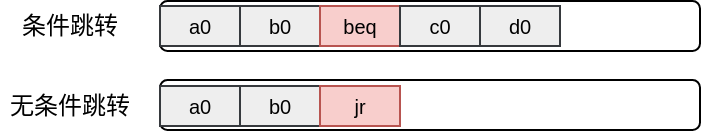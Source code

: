 <mxfile>
    <diagram id="5nKx2CmkBPhfgWg-74rs" name="第 1 页">
        <mxGraphModel dx="511" dy="168" grid="1" gridSize="10" guides="1" tooltips="1" connect="1" arrows="1" fold="1" page="1" pageScale="1" pageWidth="827" pageHeight="1169" math="0" shadow="0">
            <root>
                <mxCell id="0"/>
                <mxCell id="1" parent="0"/>
                <mxCell id="25" value="" style="rounded=1;whiteSpace=wrap;html=1;" vertex="1" parent="1">
                    <mxGeometry x="80" y="117" width="270" height="25" as="geometry"/>
                </mxCell>
                <mxCell id="24" value="" style="rounded=1;whiteSpace=wrap;html=1;" vertex="1" parent="1">
                    <mxGeometry x="80" y="77.5" width="270" height="25" as="geometry"/>
                </mxCell>
                <mxCell id="3" value="&lt;font style=&quot;font-size: 10px;&quot;&gt;a0&lt;/font&gt;" style="rounded=0;whiteSpace=wrap;html=1;fontSize=10;fillColor=#eeeeee;strokeColor=#36393d;" vertex="1" parent="1">
                    <mxGeometry x="80" y="80" width="40" height="20" as="geometry"/>
                </mxCell>
                <mxCell id="5" value="b0" style="rounded=0;whiteSpace=wrap;html=1;fontSize=10;fillColor=#eeeeee;strokeColor=#36393d;" vertex="1" parent="1">
                    <mxGeometry x="120" y="80" width="40" height="20" as="geometry"/>
                </mxCell>
                <mxCell id="10" value="beq" style="rounded=0;whiteSpace=wrap;html=1;fontSize=10;fillColor=#f8cecc;strokeColor=#b85450;" vertex="1" parent="1">
                    <mxGeometry x="160" y="80" width="40" height="20" as="geometry"/>
                </mxCell>
                <mxCell id="11" value="c0" style="rounded=0;whiteSpace=wrap;html=1;fontSize=10;fillColor=#eeeeee;strokeColor=#36393d;" vertex="1" parent="1">
                    <mxGeometry x="200" y="80" width="40" height="20" as="geometry"/>
                </mxCell>
                <mxCell id="12" value="&lt;font style=&quot;font-size: 10px;&quot;&gt;a0&lt;/font&gt;" style="rounded=0;whiteSpace=wrap;html=1;fontSize=10;fillColor=#eeeeee;strokeColor=#36393d;" vertex="1" parent="1">
                    <mxGeometry x="80" y="120" width="40" height="20" as="geometry"/>
                </mxCell>
                <mxCell id="13" value="b0" style="rounded=0;whiteSpace=wrap;html=1;fontSize=10;fillColor=#eeeeee;strokeColor=#36393d;" vertex="1" parent="1">
                    <mxGeometry x="120" y="120" width="40" height="20" as="geometry"/>
                </mxCell>
                <mxCell id="14" value="jr" style="rounded=0;whiteSpace=wrap;html=1;fontSize=10;fillColor=#f8cecc;strokeColor=#b85450;" vertex="1" parent="1">
                    <mxGeometry x="160" y="120" width="40" height="20" as="geometry"/>
                </mxCell>
                <mxCell id="23" value="d0" style="rounded=0;whiteSpace=wrap;html=1;fontSize=10;fillColor=#eeeeee;strokeColor=#36393d;" vertex="1" parent="1">
                    <mxGeometry x="240" y="80" width="40" height="20" as="geometry"/>
                </mxCell>
                <mxCell id="26" value="条件跳转" style="text;html=1;strokeColor=none;fillColor=none;align=center;verticalAlign=middle;whiteSpace=wrap;rounded=0;" vertex="1" parent="1">
                    <mxGeometry x="10" y="82.5" width="50" height="15" as="geometry"/>
                </mxCell>
                <mxCell id="27" value="无条件跳转" style="text;html=1;strokeColor=none;fillColor=none;align=center;verticalAlign=middle;whiteSpace=wrap;rounded=0;" vertex="1" parent="1">
                    <mxGeometry y="122" width="70" height="15" as="geometry"/>
                </mxCell>
            </root>
        </mxGraphModel>
    </diagram>
</mxfile>